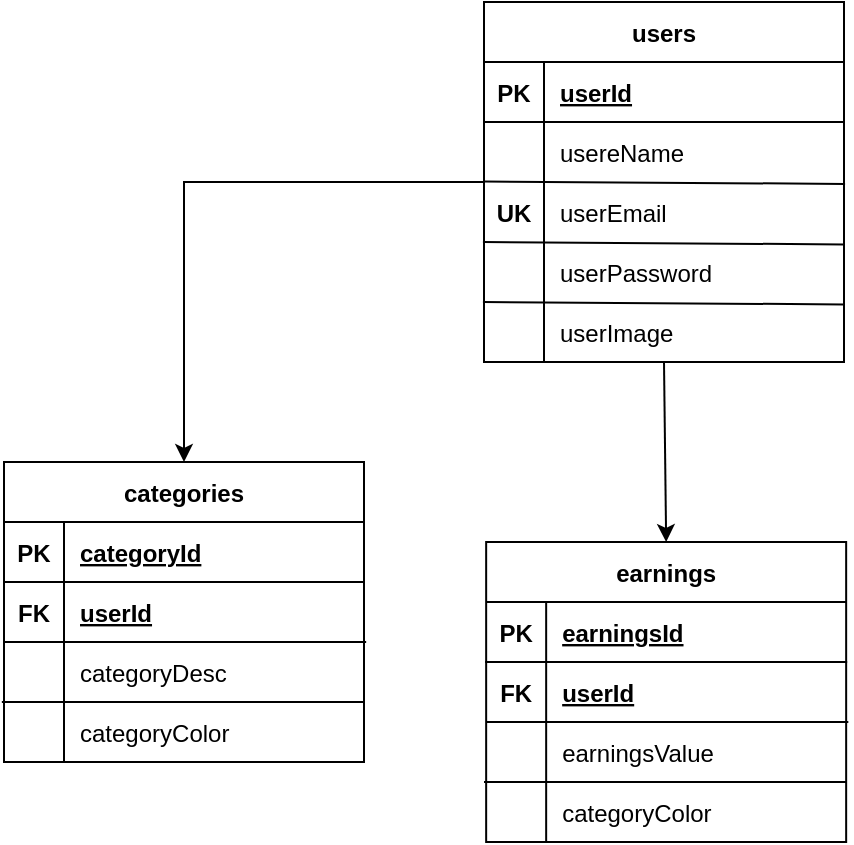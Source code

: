 <mxfile version="20.0.4" type="github">
  <diagram id="ABqKirZQR8e9CN2q5LMo" name="Page-1">
    <mxGraphModel dx="1933" dy="631" grid="1" gridSize="10" guides="1" tooltips="1" connect="1" arrows="1" fold="1" page="1" pageScale="1" pageWidth="827" pageHeight="1169" math="0" shadow="0">
      <root>
        <mxCell id="0" />
        <mxCell id="1" parent="0" />
        <mxCell id="B_lNi70th_8eipZ_lvRQ-17" value="" style="edgeStyle=orthogonalEdgeStyle;rounded=0;orthogonalLoop=1;jettySize=auto;html=1;entryX=0.5;entryY=0;entryDx=0;entryDy=0;" edge="1" parent="1" source="T_XyewNhtUu8gwgv4hsd-2" target="B_lNi70th_8eipZ_lvRQ-1">
          <mxGeometry relative="1" as="geometry">
            <mxPoint x="-560" y="120" as="targetPoint" />
          </mxGeometry>
        </mxCell>
        <mxCell id="T_XyewNhtUu8gwgv4hsd-2" value="users" style="shape=table;startSize=30;container=1;collapsible=1;childLayout=tableLayout;fixedRows=1;rowLines=0;fontStyle=1;align=center;resizeLast=1;" parent="1" vertex="1">
          <mxGeometry x="-520" y="30" width="180" height="180" as="geometry">
            <mxRectangle x="-780" y="40" width="70" height="30" as="alternateBounds" />
          </mxGeometry>
        </mxCell>
        <mxCell id="T_XyewNhtUu8gwgv4hsd-3" value="" style="shape=tableRow;horizontal=0;startSize=0;swimlaneHead=0;swimlaneBody=0;fillColor=none;collapsible=0;dropTarget=0;points=[[0,0.5],[1,0.5]];portConstraint=eastwest;top=0;left=0;right=0;bottom=1;" parent="T_XyewNhtUu8gwgv4hsd-2" vertex="1">
          <mxGeometry y="30" width="180" height="30" as="geometry" />
        </mxCell>
        <mxCell id="T_XyewNhtUu8gwgv4hsd-4" value="PK" style="shape=partialRectangle;connectable=0;fillColor=none;top=0;left=0;bottom=0;right=0;fontStyle=1;overflow=hidden;" parent="T_XyewNhtUu8gwgv4hsd-3" vertex="1">
          <mxGeometry width="30" height="30" as="geometry">
            <mxRectangle width="30" height="30" as="alternateBounds" />
          </mxGeometry>
        </mxCell>
        <mxCell id="T_XyewNhtUu8gwgv4hsd-5" value="userId" style="shape=partialRectangle;connectable=0;fillColor=none;top=0;left=0;bottom=0;right=0;align=left;spacingLeft=6;fontStyle=5;overflow=hidden;" parent="T_XyewNhtUu8gwgv4hsd-3" vertex="1">
          <mxGeometry x="30" width="150" height="30" as="geometry">
            <mxRectangle width="150" height="30" as="alternateBounds" />
          </mxGeometry>
        </mxCell>
        <mxCell id="T_XyewNhtUu8gwgv4hsd-6" value="" style="shape=tableRow;horizontal=0;startSize=0;swimlaneHead=0;swimlaneBody=0;fillColor=none;collapsible=0;dropTarget=0;points=[[0,0.5],[1,0.5]];portConstraint=eastwest;top=0;left=0;right=0;bottom=0;" parent="T_XyewNhtUu8gwgv4hsd-2" vertex="1">
          <mxGeometry y="60" width="180" height="30" as="geometry" />
        </mxCell>
        <mxCell id="T_XyewNhtUu8gwgv4hsd-7" value="" style="shape=partialRectangle;connectable=0;fillColor=none;top=0;left=0;bottom=0;right=0;editable=1;overflow=hidden;" parent="T_XyewNhtUu8gwgv4hsd-6" vertex="1">
          <mxGeometry width="30" height="30" as="geometry">
            <mxRectangle width="30" height="30" as="alternateBounds" />
          </mxGeometry>
        </mxCell>
        <mxCell id="T_XyewNhtUu8gwgv4hsd-8" value="usereName" style="shape=partialRectangle;connectable=0;fillColor=none;top=0;left=0;bottom=0;right=0;align=left;spacingLeft=6;overflow=hidden;" parent="T_XyewNhtUu8gwgv4hsd-6" vertex="1">
          <mxGeometry x="30" width="150" height="30" as="geometry">
            <mxRectangle width="150" height="30" as="alternateBounds" />
          </mxGeometry>
        </mxCell>
        <mxCell id="T_XyewNhtUu8gwgv4hsd-9" value="" style="shape=tableRow;horizontal=0;startSize=0;swimlaneHead=0;swimlaneBody=0;fillColor=none;collapsible=0;dropTarget=0;points=[[0,0.5],[1,0.5]];portConstraint=eastwest;top=0;left=0;right=0;bottom=0;" parent="T_XyewNhtUu8gwgv4hsd-2" vertex="1">
          <mxGeometry y="90" width="180" height="30" as="geometry" />
        </mxCell>
        <mxCell id="T_XyewNhtUu8gwgv4hsd-10" value="UK" style="shape=partialRectangle;connectable=0;fillColor=none;top=0;left=0;bottom=0;right=0;editable=1;overflow=hidden;fontStyle=1" parent="T_XyewNhtUu8gwgv4hsd-9" vertex="1">
          <mxGeometry width="30" height="30" as="geometry">
            <mxRectangle width="30" height="30" as="alternateBounds" />
          </mxGeometry>
        </mxCell>
        <mxCell id="T_XyewNhtUu8gwgv4hsd-11" value="userEmail" style="shape=partialRectangle;connectable=0;fillColor=none;top=0;left=0;bottom=0;right=0;align=left;spacingLeft=6;overflow=hidden;" parent="T_XyewNhtUu8gwgv4hsd-9" vertex="1">
          <mxGeometry x="30" width="150" height="30" as="geometry">
            <mxRectangle width="150" height="30" as="alternateBounds" />
          </mxGeometry>
        </mxCell>
        <mxCell id="T_XyewNhtUu8gwgv4hsd-12" value="" style="shape=tableRow;horizontal=0;startSize=0;swimlaneHead=0;swimlaneBody=0;fillColor=none;collapsible=0;dropTarget=0;points=[[0,0.5],[1,0.5]];portConstraint=eastwest;top=0;left=0;right=0;bottom=0;" parent="T_XyewNhtUu8gwgv4hsd-2" vertex="1">
          <mxGeometry y="120" width="180" height="30" as="geometry" />
        </mxCell>
        <mxCell id="T_XyewNhtUu8gwgv4hsd-13" value="" style="shape=partialRectangle;connectable=0;fillColor=none;top=0;left=0;bottom=0;right=0;editable=1;overflow=hidden;" parent="T_XyewNhtUu8gwgv4hsd-12" vertex="1">
          <mxGeometry width="30" height="30" as="geometry">
            <mxRectangle width="30" height="30" as="alternateBounds" />
          </mxGeometry>
        </mxCell>
        <mxCell id="T_XyewNhtUu8gwgv4hsd-14" value="userPassword" style="shape=partialRectangle;connectable=0;fillColor=none;top=0;left=0;bottom=0;right=0;align=left;spacingLeft=6;overflow=hidden;" parent="T_XyewNhtUu8gwgv4hsd-12" vertex="1">
          <mxGeometry x="30" width="150" height="30" as="geometry">
            <mxRectangle width="150" height="30" as="alternateBounds" />
          </mxGeometry>
        </mxCell>
        <mxCell id="T_XyewNhtUu8gwgv4hsd-31" value="userImage" style="shape=partialRectangle;connectable=0;fillColor=none;top=0;left=0;bottom=0;right=0;align=left;spacingLeft=6;overflow=hidden;" parent="1" vertex="1">
          <mxGeometry x="-490" y="180" width="150" height="30" as="geometry">
            <mxRectangle width="150" height="30" as="alternateBounds" />
          </mxGeometry>
        </mxCell>
        <mxCell id="T_XyewNhtUu8gwgv4hsd-47" value="" style="endArrow=none;html=1;rounded=0;" parent="1" edge="1">
          <mxGeometry relative="1" as="geometry">
            <mxPoint x="-490" y="180" as="sourcePoint" />
            <mxPoint x="-490" y="210" as="targetPoint" />
          </mxGeometry>
        </mxCell>
        <mxCell id="B_lNi70th_8eipZ_lvRQ-1" value="categories" style="shape=table;startSize=30;container=1;collapsible=1;childLayout=tableLayout;fixedRows=1;rowLines=0;fontStyle=1;align=center;resizeLast=1;" vertex="1" parent="1">
          <mxGeometry x="-760" y="260" width="180" height="150" as="geometry" />
        </mxCell>
        <mxCell id="B_lNi70th_8eipZ_lvRQ-2" value="" style="shape=tableRow;horizontal=0;startSize=0;swimlaneHead=0;swimlaneBody=0;fillColor=none;collapsible=0;dropTarget=0;points=[[0,0.5],[1,0.5]];portConstraint=eastwest;top=0;left=0;right=0;bottom=1;" vertex="1" parent="B_lNi70th_8eipZ_lvRQ-1">
          <mxGeometry y="30" width="180" height="30" as="geometry" />
        </mxCell>
        <mxCell id="B_lNi70th_8eipZ_lvRQ-3" value="PK" style="shape=partialRectangle;connectable=0;fillColor=none;top=0;left=0;bottom=0;right=0;fontStyle=1;overflow=hidden;" vertex="1" parent="B_lNi70th_8eipZ_lvRQ-2">
          <mxGeometry width="30" height="30" as="geometry">
            <mxRectangle width="30" height="30" as="alternateBounds" />
          </mxGeometry>
        </mxCell>
        <mxCell id="B_lNi70th_8eipZ_lvRQ-4" value="categoryId" style="shape=partialRectangle;connectable=0;fillColor=none;top=0;left=0;bottom=0;right=0;align=left;spacingLeft=6;fontStyle=5;overflow=hidden;" vertex="1" parent="B_lNi70th_8eipZ_lvRQ-2">
          <mxGeometry x="30" width="150" height="30" as="geometry">
            <mxRectangle width="150" height="30" as="alternateBounds" />
          </mxGeometry>
        </mxCell>
        <mxCell id="B_lNi70th_8eipZ_lvRQ-5" value="" style="shape=tableRow;horizontal=0;startSize=0;swimlaneHead=0;swimlaneBody=0;fillColor=none;collapsible=0;dropTarget=0;points=[[0,0.5],[1,0.5]];portConstraint=eastwest;top=0;left=0;right=0;bottom=0;" vertex="1" parent="B_lNi70th_8eipZ_lvRQ-1">
          <mxGeometry y="60" width="180" height="30" as="geometry" />
        </mxCell>
        <mxCell id="B_lNi70th_8eipZ_lvRQ-6" value="" style="shape=partialRectangle;connectable=0;fillColor=none;top=0;left=0;bottom=0;right=0;editable=1;overflow=hidden;" vertex="1" parent="B_lNi70th_8eipZ_lvRQ-5">
          <mxGeometry width="30" height="30" as="geometry">
            <mxRectangle width="30" height="30" as="alternateBounds" />
          </mxGeometry>
        </mxCell>
        <mxCell id="B_lNi70th_8eipZ_lvRQ-7" value="userId" style="shape=partialRectangle;connectable=0;fillColor=none;top=0;left=0;bottom=0;right=0;align=left;spacingLeft=6;overflow=hidden;fontStyle=5" vertex="1" parent="B_lNi70th_8eipZ_lvRQ-5">
          <mxGeometry x="30" width="150" height="30" as="geometry">
            <mxRectangle width="150" height="30" as="alternateBounds" />
          </mxGeometry>
        </mxCell>
        <mxCell id="B_lNi70th_8eipZ_lvRQ-8" value="" style="shape=tableRow;horizontal=0;startSize=0;swimlaneHead=0;swimlaneBody=0;fillColor=none;collapsible=0;dropTarget=0;points=[[0,0.5],[1,0.5]];portConstraint=eastwest;top=0;left=0;right=0;bottom=0;" vertex="1" parent="B_lNi70th_8eipZ_lvRQ-1">
          <mxGeometry y="90" width="180" height="30" as="geometry" />
        </mxCell>
        <mxCell id="B_lNi70th_8eipZ_lvRQ-9" value="" style="shape=partialRectangle;connectable=0;fillColor=none;top=0;left=0;bottom=0;right=0;editable=1;overflow=hidden;" vertex="1" parent="B_lNi70th_8eipZ_lvRQ-8">
          <mxGeometry width="30" height="30" as="geometry">
            <mxRectangle width="30" height="30" as="alternateBounds" />
          </mxGeometry>
        </mxCell>
        <mxCell id="B_lNi70th_8eipZ_lvRQ-10" value="categoryDesc" style="shape=partialRectangle;connectable=0;fillColor=none;top=0;left=0;bottom=0;right=0;align=left;spacingLeft=6;overflow=hidden;" vertex="1" parent="B_lNi70th_8eipZ_lvRQ-8">
          <mxGeometry x="30" width="150" height="30" as="geometry">
            <mxRectangle width="150" height="30" as="alternateBounds" />
          </mxGeometry>
        </mxCell>
        <mxCell id="B_lNi70th_8eipZ_lvRQ-11" value="" style="shape=tableRow;horizontal=0;startSize=0;swimlaneHead=0;swimlaneBody=0;fillColor=none;collapsible=0;dropTarget=0;points=[[0,0.5],[1,0.5]];portConstraint=eastwest;top=0;left=0;right=0;bottom=0;" vertex="1" parent="B_lNi70th_8eipZ_lvRQ-1">
          <mxGeometry y="120" width="180" height="30" as="geometry" />
        </mxCell>
        <mxCell id="B_lNi70th_8eipZ_lvRQ-12" value="" style="shape=partialRectangle;connectable=0;fillColor=none;top=0;left=0;bottom=0;right=0;editable=1;overflow=hidden;" vertex="1" parent="B_lNi70th_8eipZ_lvRQ-11">
          <mxGeometry width="30" height="30" as="geometry">
            <mxRectangle width="30" height="30" as="alternateBounds" />
          </mxGeometry>
        </mxCell>
        <mxCell id="B_lNi70th_8eipZ_lvRQ-13" value="categoryColor" style="shape=partialRectangle;connectable=0;fillColor=none;top=0;left=0;bottom=0;right=0;align=left;spacingLeft=6;overflow=hidden;" vertex="1" parent="B_lNi70th_8eipZ_lvRQ-11">
          <mxGeometry x="30" width="150" height="30" as="geometry">
            <mxRectangle width="150" height="30" as="alternateBounds" />
          </mxGeometry>
        </mxCell>
        <mxCell id="B_lNi70th_8eipZ_lvRQ-14" value="FK" style="shape=partialRectangle;connectable=0;fillColor=none;top=0;left=0;bottom=0;right=0;fontStyle=1;overflow=hidden;" vertex="1" parent="1">
          <mxGeometry x="-760" y="320" width="30" height="30" as="geometry">
            <mxRectangle width="30" height="30" as="alternateBounds" />
          </mxGeometry>
        </mxCell>
        <mxCell id="B_lNi70th_8eipZ_lvRQ-15" value="" style="endArrow=none;html=1;rounded=0;entryX=1.006;entryY=0;entryDx=0;entryDy=0;entryPerimeter=0;" edge="1" parent="1" target="B_lNi70th_8eipZ_lvRQ-8">
          <mxGeometry relative="1" as="geometry">
            <mxPoint x="-760" y="350" as="sourcePoint" />
            <mxPoint x="-600" y="350" as="targetPoint" />
          </mxGeometry>
        </mxCell>
        <mxCell id="B_lNi70th_8eipZ_lvRQ-18" value="" style="endArrow=none;html=1;rounded=0;entryX=1.003;entryY=0.032;entryDx=0;entryDy=0;entryPerimeter=0;" edge="1" parent="1" target="T_XyewNhtUu8gwgv4hsd-9">
          <mxGeometry relative="1" as="geometry">
            <mxPoint x="-520" y="119.75" as="sourcePoint" />
            <mxPoint x="-350" y="120.25" as="targetPoint" />
          </mxGeometry>
        </mxCell>
        <mxCell id="B_lNi70th_8eipZ_lvRQ-19" value="" style="endArrow=none;html=1;rounded=0;entryX=1.003;entryY=0.032;entryDx=0;entryDy=0;entryPerimeter=0;" edge="1" parent="1">
          <mxGeometry relative="1" as="geometry">
            <mxPoint x="-520.54" y="150" as="sourcePoint" />
            <mxPoint x="-340.0" y="151.21" as="targetPoint" />
          </mxGeometry>
        </mxCell>
        <mxCell id="B_lNi70th_8eipZ_lvRQ-20" value="" style="endArrow=none;html=1;rounded=0;entryX=1.003;entryY=0.032;entryDx=0;entryDy=0;entryPerimeter=0;" edge="1" parent="1">
          <mxGeometry relative="1" as="geometry">
            <mxPoint x="-520.54" y="180" as="sourcePoint" />
            <mxPoint x="-340.0" y="181.21" as="targetPoint" />
          </mxGeometry>
        </mxCell>
        <mxCell id="B_lNi70th_8eipZ_lvRQ-21" value="" style="endArrow=none;html=1;rounded=0;entryX=1.006;entryY=0;entryDx=0;entryDy=0;entryPerimeter=0;" edge="1" parent="1">
          <mxGeometry relative="1" as="geometry">
            <mxPoint x="-761.08" y="380" as="sourcePoint" />
            <mxPoint x="-580" y="380" as="targetPoint" />
          </mxGeometry>
        </mxCell>
        <mxCell id="B_lNi70th_8eipZ_lvRQ-22" value="earnings" style="shape=table;startSize=30;container=1;collapsible=1;childLayout=tableLayout;fixedRows=1;rowLines=0;fontStyle=1;align=center;resizeLast=1;" vertex="1" parent="1">
          <mxGeometry x="-518.92" y="300" width="180" height="150" as="geometry" />
        </mxCell>
        <mxCell id="B_lNi70th_8eipZ_lvRQ-23" value="" style="shape=tableRow;horizontal=0;startSize=0;swimlaneHead=0;swimlaneBody=0;fillColor=none;collapsible=0;dropTarget=0;points=[[0,0.5],[1,0.5]];portConstraint=eastwest;top=0;left=0;right=0;bottom=1;" vertex="1" parent="B_lNi70th_8eipZ_lvRQ-22">
          <mxGeometry y="30" width="180" height="30" as="geometry" />
        </mxCell>
        <mxCell id="B_lNi70th_8eipZ_lvRQ-24" value="PK" style="shape=partialRectangle;connectable=0;fillColor=none;top=0;left=0;bottom=0;right=0;fontStyle=1;overflow=hidden;" vertex="1" parent="B_lNi70th_8eipZ_lvRQ-23">
          <mxGeometry width="30" height="30" as="geometry">
            <mxRectangle width="30" height="30" as="alternateBounds" />
          </mxGeometry>
        </mxCell>
        <mxCell id="B_lNi70th_8eipZ_lvRQ-25" value="earningsId" style="shape=partialRectangle;connectable=0;fillColor=none;top=0;left=0;bottom=0;right=0;align=left;spacingLeft=6;fontStyle=5;overflow=hidden;" vertex="1" parent="B_lNi70th_8eipZ_lvRQ-23">
          <mxGeometry x="30" width="150" height="30" as="geometry">
            <mxRectangle width="150" height="30" as="alternateBounds" />
          </mxGeometry>
        </mxCell>
        <mxCell id="B_lNi70th_8eipZ_lvRQ-26" value="" style="shape=tableRow;horizontal=0;startSize=0;swimlaneHead=0;swimlaneBody=0;fillColor=none;collapsible=0;dropTarget=0;points=[[0,0.5],[1,0.5]];portConstraint=eastwest;top=0;left=0;right=0;bottom=0;" vertex="1" parent="B_lNi70th_8eipZ_lvRQ-22">
          <mxGeometry y="60" width="180" height="30" as="geometry" />
        </mxCell>
        <mxCell id="B_lNi70th_8eipZ_lvRQ-27" value="" style="shape=partialRectangle;connectable=0;fillColor=none;top=0;left=0;bottom=0;right=0;editable=1;overflow=hidden;" vertex="1" parent="B_lNi70th_8eipZ_lvRQ-26">
          <mxGeometry width="30" height="30" as="geometry">
            <mxRectangle width="30" height="30" as="alternateBounds" />
          </mxGeometry>
        </mxCell>
        <mxCell id="B_lNi70th_8eipZ_lvRQ-28" value="userId" style="shape=partialRectangle;connectable=0;fillColor=none;top=0;left=0;bottom=0;right=0;align=left;spacingLeft=6;overflow=hidden;fontStyle=5" vertex="1" parent="B_lNi70th_8eipZ_lvRQ-26">
          <mxGeometry x="30" width="150" height="30" as="geometry">
            <mxRectangle width="150" height="30" as="alternateBounds" />
          </mxGeometry>
        </mxCell>
        <mxCell id="B_lNi70th_8eipZ_lvRQ-29" value="" style="shape=tableRow;horizontal=0;startSize=0;swimlaneHead=0;swimlaneBody=0;fillColor=none;collapsible=0;dropTarget=0;points=[[0,0.5],[1,0.5]];portConstraint=eastwest;top=0;left=0;right=0;bottom=0;" vertex="1" parent="B_lNi70th_8eipZ_lvRQ-22">
          <mxGeometry y="90" width="180" height="30" as="geometry" />
        </mxCell>
        <mxCell id="B_lNi70th_8eipZ_lvRQ-30" value="" style="shape=partialRectangle;connectable=0;fillColor=none;top=0;left=0;bottom=0;right=0;editable=1;overflow=hidden;" vertex="1" parent="B_lNi70th_8eipZ_lvRQ-29">
          <mxGeometry width="30" height="30" as="geometry">
            <mxRectangle width="30" height="30" as="alternateBounds" />
          </mxGeometry>
        </mxCell>
        <mxCell id="B_lNi70th_8eipZ_lvRQ-31" value="earningsValue" style="shape=partialRectangle;connectable=0;fillColor=none;top=0;left=0;bottom=0;right=0;align=left;spacingLeft=6;overflow=hidden;" vertex="1" parent="B_lNi70th_8eipZ_lvRQ-29">
          <mxGeometry x="30" width="150" height="30" as="geometry">
            <mxRectangle width="150" height="30" as="alternateBounds" />
          </mxGeometry>
        </mxCell>
        <mxCell id="B_lNi70th_8eipZ_lvRQ-32" value="" style="shape=tableRow;horizontal=0;startSize=0;swimlaneHead=0;swimlaneBody=0;fillColor=none;collapsible=0;dropTarget=0;points=[[0,0.5],[1,0.5]];portConstraint=eastwest;top=0;left=0;right=0;bottom=0;" vertex="1" parent="B_lNi70th_8eipZ_lvRQ-22">
          <mxGeometry y="120" width="180" height="30" as="geometry" />
        </mxCell>
        <mxCell id="B_lNi70th_8eipZ_lvRQ-33" value="" style="shape=partialRectangle;connectable=0;fillColor=none;top=0;left=0;bottom=0;right=0;editable=1;overflow=hidden;" vertex="1" parent="B_lNi70th_8eipZ_lvRQ-32">
          <mxGeometry width="30" height="30" as="geometry">
            <mxRectangle width="30" height="30" as="alternateBounds" />
          </mxGeometry>
        </mxCell>
        <mxCell id="B_lNi70th_8eipZ_lvRQ-34" value="categoryColor" style="shape=partialRectangle;connectable=0;fillColor=none;top=0;left=0;bottom=0;right=0;align=left;spacingLeft=6;overflow=hidden;" vertex="1" parent="B_lNi70th_8eipZ_lvRQ-32">
          <mxGeometry x="30" width="150" height="30" as="geometry">
            <mxRectangle width="150" height="30" as="alternateBounds" />
          </mxGeometry>
        </mxCell>
        <mxCell id="B_lNi70th_8eipZ_lvRQ-35" value="FK" style="shape=partialRectangle;connectable=0;fillColor=none;top=0;left=0;bottom=0;right=0;fontStyle=1;overflow=hidden;" vertex="1" parent="1">
          <mxGeometry x="-518.92" y="360" width="30" height="30" as="geometry">
            <mxRectangle width="30" height="30" as="alternateBounds" />
          </mxGeometry>
        </mxCell>
        <mxCell id="B_lNi70th_8eipZ_lvRQ-36" value="" style="endArrow=none;html=1;rounded=0;entryX=1.006;entryY=0;entryDx=0;entryDy=0;entryPerimeter=0;" edge="1" parent="1" target="B_lNi70th_8eipZ_lvRQ-29">
          <mxGeometry relative="1" as="geometry">
            <mxPoint x="-518.92" y="390.0" as="sourcePoint" />
            <mxPoint x="-358.92" y="390" as="targetPoint" />
          </mxGeometry>
        </mxCell>
        <mxCell id="B_lNi70th_8eipZ_lvRQ-37" value="" style="endArrow=none;html=1;rounded=0;entryX=1.006;entryY=0;entryDx=0;entryDy=0;entryPerimeter=0;" edge="1" parent="1">
          <mxGeometry relative="1" as="geometry">
            <mxPoint x="-520.0" y="420.0" as="sourcePoint" />
            <mxPoint x="-338.92" y="420.0" as="targetPoint" />
          </mxGeometry>
        </mxCell>
        <mxCell id="B_lNi70th_8eipZ_lvRQ-40" value="" style="endArrow=classic;html=1;rounded=0;entryX=0.5;entryY=0;entryDx=0;entryDy=0;" edge="1" parent="1" target="B_lNi70th_8eipZ_lvRQ-22">
          <mxGeometry width="50" height="50" relative="1" as="geometry">
            <mxPoint x="-430" y="210" as="sourcePoint" />
            <mxPoint x="-300" y="280" as="targetPoint" />
          </mxGeometry>
        </mxCell>
      </root>
    </mxGraphModel>
  </diagram>
</mxfile>
